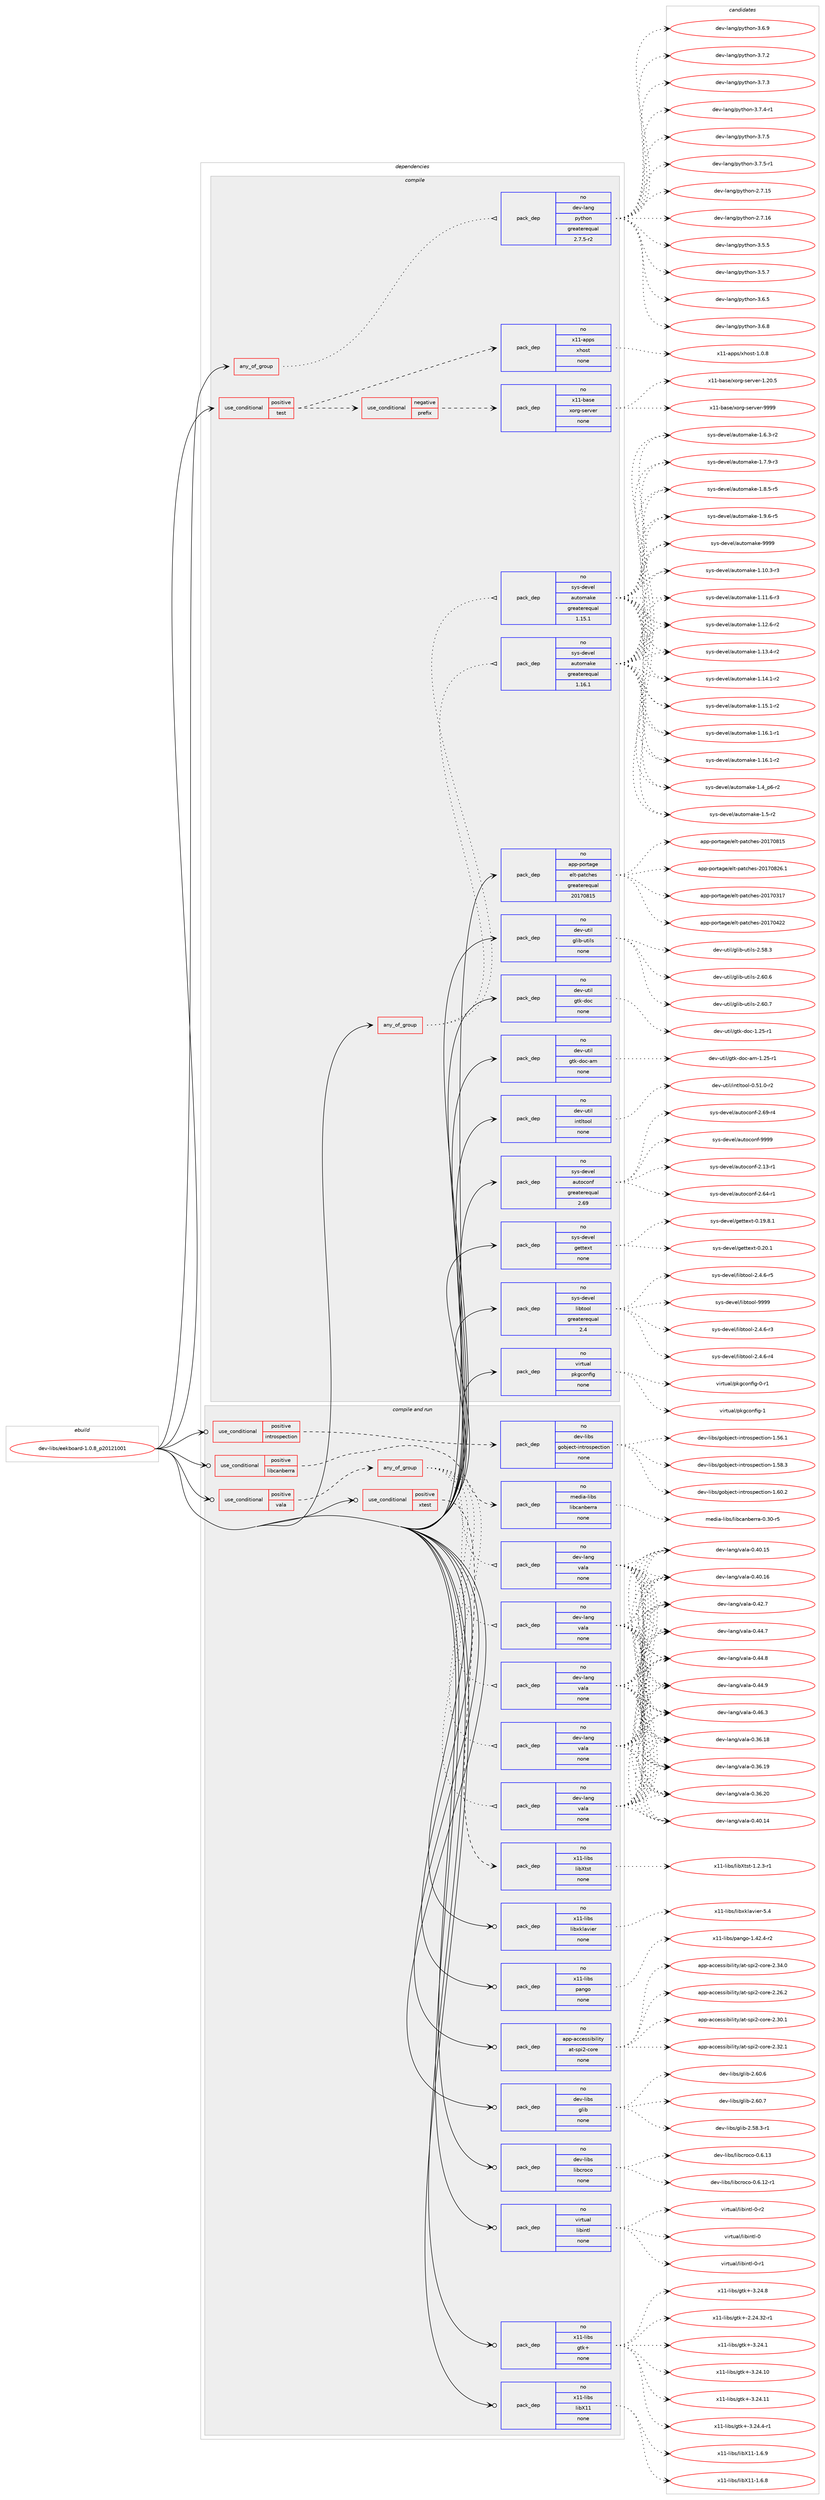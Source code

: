 digraph prolog {

# *************
# Graph options
# *************

newrank=true;
concentrate=true;
compound=true;
graph [rankdir=LR,fontname=Helvetica,fontsize=10,ranksep=1.5];#, ranksep=2.5, nodesep=0.2];
edge  [arrowhead=vee];
node  [fontname=Helvetica,fontsize=10];

# **********
# The ebuild
# **********

subgraph cluster_leftcol {
color=gray;
rank=same;
label=<<i>ebuild</i>>;
id [label="dev-libs/eekboard-1.0.8_p20121001", color=red, width=4, href="../dev-libs/eekboard-1.0.8_p20121001.svg"];
}

# ****************
# The dependencies
# ****************

subgraph cluster_midcol {
color=gray;
label=<<i>dependencies</i>>;
subgraph cluster_compile {
fillcolor="#eeeeee";
style=filled;
label=<<i>compile</i>>;
subgraph any11019 {
dependency563290 [label=<<TABLE BORDER="0" CELLBORDER="1" CELLSPACING="0" CELLPADDING="4"><TR><TD CELLPADDING="10">any_of_group</TD></TR></TABLE>>, shape=none, color=red];subgraph pack420662 {
dependency563291 [label=<<TABLE BORDER="0" CELLBORDER="1" CELLSPACING="0" CELLPADDING="4" WIDTH="220"><TR><TD ROWSPAN="6" CELLPADDING="30">pack_dep</TD></TR><TR><TD WIDTH="110">no</TD></TR><TR><TD>dev-lang</TD></TR><TR><TD>python</TD></TR><TR><TD>greaterequal</TD></TR><TR><TD>2.7.5-r2</TD></TR></TABLE>>, shape=none, color=blue];
}
dependency563290:e -> dependency563291:w [weight=20,style="dotted",arrowhead="oinv"];
}
id:e -> dependency563290:w [weight=20,style="solid",arrowhead="vee"];
subgraph any11020 {
dependency563292 [label=<<TABLE BORDER="0" CELLBORDER="1" CELLSPACING="0" CELLPADDING="4"><TR><TD CELLPADDING="10">any_of_group</TD></TR></TABLE>>, shape=none, color=red];subgraph pack420663 {
dependency563293 [label=<<TABLE BORDER="0" CELLBORDER="1" CELLSPACING="0" CELLPADDING="4" WIDTH="220"><TR><TD ROWSPAN="6" CELLPADDING="30">pack_dep</TD></TR><TR><TD WIDTH="110">no</TD></TR><TR><TD>sys-devel</TD></TR><TR><TD>automake</TD></TR><TR><TD>greaterequal</TD></TR><TR><TD>1.16.1</TD></TR></TABLE>>, shape=none, color=blue];
}
dependency563292:e -> dependency563293:w [weight=20,style="dotted",arrowhead="oinv"];
subgraph pack420664 {
dependency563294 [label=<<TABLE BORDER="0" CELLBORDER="1" CELLSPACING="0" CELLPADDING="4" WIDTH="220"><TR><TD ROWSPAN="6" CELLPADDING="30">pack_dep</TD></TR><TR><TD WIDTH="110">no</TD></TR><TR><TD>sys-devel</TD></TR><TR><TD>automake</TD></TR><TR><TD>greaterequal</TD></TR><TR><TD>1.15.1</TD></TR></TABLE>>, shape=none, color=blue];
}
dependency563292:e -> dependency563294:w [weight=20,style="dotted",arrowhead="oinv"];
}
id:e -> dependency563292:w [weight=20,style="solid",arrowhead="vee"];
subgraph cond131252 {
dependency563295 [label=<<TABLE BORDER="0" CELLBORDER="1" CELLSPACING="0" CELLPADDING="4"><TR><TD ROWSPAN="3" CELLPADDING="10">use_conditional</TD></TR><TR><TD>positive</TD></TR><TR><TD>test</TD></TR></TABLE>>, shape=none, color=red];
subgraph cond131253 {
dependency563296 [label=<<TABLE BORDER="0" CELLBORDER="1" CELLSPACING="0" CELLPADDING="4"><TR><TD ROWSPAN="3" CELLPADDING="10">use_conditional</TD></TR><TR><TD>negative</TD></TR><TR><TD>prefix</TD></TR></TABLE>>, shape=none, color=red];
subgraph pack420665 {
dependency563297 [label=<<TABLE BORDER="0" CELLBORDER="1" CELLSPACING="0" CELLPADDING="4" WIDTH="220"><TR><TD ROWSPAN="6" CELLPADDING="30">pack_dep</TD></TR><TR><TD WIDTH="110">no</TD></TR><TR><TD>x11-base</TD></TR><TR><TD>xorg-server</TD></TR><TR><TD>none</TD></TR><TR><TD></TD></TR></TABLE>>, shape=none, color=blue];
}
dependency563296:e -> dependency563297:w [weight=20,style="dashed",arrowhead="vee"];
}
dependency563295:e -> dependency563296:w [weight=20,style="dashed",arrowhead="vee"];
subgraph pack420666 {
dependency563298 [label=<<TABLE BORDER="0" CELLBORDER="1" CELLSPACING="0" CELLPADDING="4" WIDTH="220"><TR><TD ROWSPAN="6" CELLPADDING="30">pack_dep</TD></TR><TR><TD WIDTH="110">no</TD></TR><TR><TD>x11-apps</TD></TR><TR><TD>xhost</TD></TR><TR><TD>none</TD></TR><TR><TD></TD></TR></TABLE>>, shape=none, color=blue];
}
dependency563295:e -> dependency563298:w [weight=20,style="dashed",arrowhead="vee"];
}
id:e -> dependency563295:w [weight=20,style="solid",arrowhead="vee"];
subgraph pack420667 {
dependency563299 [label=<<TABLE BORDER="0" CELLBORDER="1" CELLSPACING="0" CELLPADDING="4" WIDTH="220"><TR><TD ROWSPAN="6" CELLPADDING="30">pack_dep</TD></TR><TR><TD WIDTH="110">no</TD></TR><TR><TD>app-portage</TD></TR><TR><TD>elt-patches</TD></TR><TR><TD>greaterequal</TD></TR><TR><TD>20170815</TD></TR></TABLE>>, shape=none, color=blue];
}
id:e -> dependency563299:w [weight=20,style="solid",arrowhead="vee"];
subgraph pack420668 {
dependency563300 [label=<<TABLE BORDER="0" CELLBORDER="1" CELLSPACING="0" CELLPADDING="4" WIDTH="220"><TR><TD ROWSPAN="6" CELLPADDING="30">pack_dep</TD></TR><TR><TD WIDTH="110">no</TD></TR><TR><TD>dev-util</TD></TR><TR><TD>glib-utils</TD></TR><TR><TD>none</TD></TR><TR><TD></TD></TR></TABLE>>, shape=none, color=blue];
}
id:e -> dependency563300:w [weight=20,style="solid",arrowhead="vee"];
subgraph pack420669 {
dependency563301 [label=<<TABLE BORDER="0" CELLBORDER="1" CELLSPACING="0" CELLPADDING="4" WIDTH="220"><TR><TD ROWSPAN="6" CELLPADDING="30">pack_dep</TD></TR><TR><TD WIDTH="110">no</TD></TR><TR><TD>dev-util</TD></TR><TR><TD>gtk-doc</TD></TR><TR><TD>none</TD></TR><TR><TD></TD></TR></TABLE>>, shape=none, color=blue];
}
id:e -> dependency563301:w [weight=20,style="solid",arrowhead="vee"];
subgraph pack420670 {
dependency563302 [label=<<TABLE BORDER="0" CELLBORDER="1" CELLSPACING="0" CELLPADDING="4" WIDTH="220"><TR><TD ROWSPAN="6" CELLPADDING="30">pack_dep</TD></TR><TR><TD WIDTH="110">no</TD></TR><TR><TD>dev-util</TD></TR><TR><TD>gtk-doc-am</TD></TR><TR><TD>none</TD></TR><TR><TD></TD></TR></TABLE>>, shape=none, color=blue];
}
id:e -> dependency563302:w [weight=20,style="solid",arrowhead="vee"];
subgraph pack420671 {
dependency563303 [label=<<TABLE BORDER="0" CELLBORDER="1" CELLSPACING="0" CELLPADDING="4" WIDTH="220"><TR><TD ROWSPAN="6" CELLPADDING="30">pack_dep</TD></TR><TR><TD WIDTH="110">no</TD></TR><TR><TD>dev-util</TD></TR><TR><TD>intltool</TD></TR><TR><TD>none</TD></TR><TR><TD></TD></TR></TABLE>>, shape=none, color=blue];
}
id:e -> dependency563303:w [weight=20,style="solid",arrowhead="vee"];
subgraph pack420672 {
dependency563304 [label=<<TABLE BORDER="0" CELLBORDER="1" CELLSPACING="0" CELLPADDING="4" WIDTH="220"><TR><TD ROWSPAN="6" CELLPADDING="30">pack_dep</TD></TR><TR><TD WIDTH="110">no</TD></TR><TR><TD>sys-devel</TD></TR><TR><TD>autoconf</TD></TR><TR><TD>greaterequal</TD></TR><TR><TD>2.69</TD></TR></TABLE>>, shape=none, color=blue];
}
id:e -> dependency563304:w [weight=20,style="solid",arrowhead="vee"];
subgraph pack420673 {
dependency563305 [label=<<TABLE BORDER="0" CELLBORDER="1" CELLSPACING="0" CELLPADDING="4" WIDTH="220"><TR><TD ROWSPAN="6" CELLPADDING="30">pack_dep</TD></TR><TR><TD WIDTH="110">no</TD></TR><TR><TD>sys-devel</TD></TR><TR><TD>gettext</TD></TR><TR><TD>none</TD></TR><TR><TD></TD></TR></TABLE>>, shape=none, color=blue];
}
id:e -> dependency563305:w [weight=20,style="solid",arrowhead="vee"];
subgraph pack420674 {
dependency563306 [label=<<TABLE BORDER="0" CELLBORDER="1" CELLSPACING="0" CELLPADDING="4" WIDTH="220"><TR><TD ROWSPAN="6" CELLPADDING="30">pack_dep</TD></TR><TR><TD WIDTH="110">no</TD></TR><TR><TD>sys-devel</TD></TR><TR><TD>libtool</TD></TR><TR><TD>greaterequal</TD></TR><TR><TD>2.4</TD></TR></TABLE>>, shape=none, color=blue];
}
id:e -> dependency563306:w [weight=20,style="solid",arrowhead="vee"];
subgraph pack420675 {
dependency563307 [label=<<TABLE BORDER="0" CELLBORDER="1" CELLSPACING="0" CELLPADDING="4" WIDTH="220"><TR><TD ROWSPAN="6" CELLPADDING="30">pack_dep</TD></TR><TR><TD WIDTH="110">no</TD></TR><TR><TD>virtual</TD></TR><TR><TD>pkgconfig</TD></TR><TR><TD>none</TD></TR><TR><TD></TD></TR></TABLE>>, shape=none, color=blue];
}
id:e -> dependency563307:w [weight=20,style="solid",arrowhead="vee"];
}
subgraph cluster_compileandrun {
fillcolor="#eeeeee";
style=filled;
label=<<i>compile and run</i>>;
subgraph cond131254 {
dependency563308 [label=<<TABLE BORDER="0" CELLBORDER="1" CELLSPACING="0" CELLPADDING="4"><TR><TD ROWSPAN="3" CELLPADDING="10">use_conditional</TD></TR><TR><TD>positive</TD></TR><TR><TD>introspection</TD></TR></TABLE>>, shape=none, color=red];
subgraph pack420676 {
dependency563309 [label=<<TABLE BORDER="0" CELLBORDER="1" CELLSPACING="0" CELLPADDING="4" WIDTH="220"><TR><TD ROWSPAN="6" CELLPADDING="30">pack_dep</TD></TR><TR><TD WIDTH="110">no</TD></TR><TR><TD>dev-libs</TD></TR><TR><TD>gobject-introspection</TD></TR><TR><TD>none</TD></TR><TR><TD></TD></TR></TABLE>>, shape=none, color=blue];
}
dependency563308:e -> dependency563309:w [weight=20,style="dashed",arrowhead="vee"];
}
id:e -> dependency563308:w [weight=20,style="solid",arrowhead="odotvee"];
subgraph cond131255 {
dependency563310 [label=<<TABLE BORDER="0" CELLBORDER="1" CELLSPACING="0" CELLPADDING="4"><TR><TD ROWSPAN="3" CELLPADDING="10">use_conditional</TD></TR><TR><TD>positive</TD></TR><TR><TD>libcanberra</TD></TR></TABLE>>, shape=none, color=red];
subgraph pack420677 {
dependency563311 [label=<<TABLE BORDER="0" CELLBORDER="1" CELLSPACING="0" CELLPADDING="4" WIDTH="220"><TR><TD ROWSPAN="6" CELLPADDING="30">pack_dep</TD></TR><TR><TD WIDTH="110">no</TD></TR><TR><TD>media-libs</TD></TR><TR><TD>libcanberra</TD></TR><TR><TD>none</TD></TR><TR><TD></TD></TR></TABLE>>, shape=none, color=blue];
}
dependency563310:e -> dependency563311:w [weight=20,style="dashed",arrowhead="vee"];
}
id:e -> dependency563310:w [weight=20,style="solid",arrowhead="odotvee"];
subgraph cond131256 {
dependency563312 [label=<<TABLE BORDER="0" CELLBORDER="1" CELLSPACING="0" CELLPADDING="4"><TR><TD ROWSPAN="3" CELLPADDING="10">use_conditional</TD></TR><TR><TD>positive</TD></TR><TR><TD>vala</TD></TR></TABLE>>, shape=none, color=red];
subgraph any11021 {
dependency563313 [label=<<TABLE BORDER="0" CELLBORDER="1" CELLSPACING="0" CELLPADDING="4"><TR><TD CELLPADDING="10">any_of_group</TD></TR></TABLE>>, shape=none, color=red];subgraph pack420678 {
dependency563314 [label=<<TABLE BORDER="0" CELLBORDER="1" CELLSPACING="0" CELLPADDING="4" WIDTH="220"><TR><TD ROWSPAN="6" CELLPADDING="30">pack_dep</TD></TR><TR><TD WIDTH="110">no</TD></TR><TR><TD>dev-lang</TD></TR><TR><TD>vala</TD></TR><TR><TD>none</TD></TR><TR><TD></TD></TR></TABLE>>, shape=none, color=blue];
}
dependency563313:e -> dependency563314:w [weight=20,style="dotted",arrowhead="oinv"];
subgraph pack420679 {
dependency563315 [label=<<TABLE BORDER="0" CELLBORDER="1" CELLSPACING="0" CELLPADDING="4" WIDTH="220"><TR><TD ROWSPAN="6" CELLPADDING="30">pack_dep</TD></TR><TR><TD WIDTH="110">no</TD></TR><TR><TD>dev-lang</TD></TR><TR><TD>vala</TD></TR><TR><TD>none</TD></TR><TR><TD></TD></TR></TABLE>>, shape=none, color=blue];
}
dependency563313:e -> dependency563315:w [weight=20,style="dotted",arrowhead="oinv"];
subgraph pack420680 {
dependency563316 [label=<<TABLE BORDER="0" CELLBORDER="1" CELLSPACING="0" CELLPADDING="4" WIDTH="220"><TR><TD ROWSPAN="6" CELLPADDING="30">pack_dep</TD></TR><TR><TD WIDTH="110">no</TD></TR><TR><TD>dev-lang</TD></TR><TR><TD>vala</TD></TR><TR><TD>none</TD></TR><TR><TD></TD></TR></TABLE>>, shape=none, color=blue];
}
dependency563313:e -> dependency563316:w [weight=20,style="dotted",arrowhead="oinv"];
subgraph pack420681 {
dependency563317 [label=<<TABLE BORDER="0" CELLBORDER="1" CELLSPACING="0" CELLPADDING="4" WIDTH="220"><TR><TD ROWSPAN="6" CELLPADDING="30">pack_dep</TD></TR><TR><TD WIDTH="110">no</TD></TR><TR><TD>dev-lang</TD></TR><TR><TD>vala</TD></TR><TR><TD>none</TD></TR><TR><TD></TD></TR></TABLE>>, shape=none, color=blue];
}
dependency563313:e -> dependency563317:w [weight=20,style="dotted",arrowhead="oinv"];
subgraph pack420682 {
dependency563318 [label=<<TABLE BORDER="0" CELLBORDER="1" CELLSPACING="0" CELLPADDING="4" WIDTH="220"><TR><TD ROWSPAN="6" CELLPADDING="30">pack_dep</TD></TR><TR><TD WIDTH="110">no</TD></TR><TR><TD>dev-lang</TD></TR><TR><TD>vala</TD></TR><TR><TD>none</TD></TR><TR><TD></TD></TR></TABLE>>, shape=none, color=blue];
}
dependency563313:e -> dependency563318:w [weight=20,style="dotted",arrowhead="oinv"];
}
dependency563312:e -> dependency563313:w [weight=20,style="dashed",arrowhead="vee"];
}
id:e -> dependency563312:w [weight=20,style="solid",arrowhead="odotvee"];
subgraph cond131257 {
dependency563319 [label=<<TABLE BORDER="0" CELLBORDER="1" CELLSPACING="0" CELLPADDING="4"><TR><TD ROWSPAN="3" CELLPADDING="10">use_conditional</TD></TR><TR><TD>positive</TD></TR><TR><TD>xtest</TD></TR></TABLE>>, shape=none, color=red];
subgraph pack420683 {
dependency563320 [label=<<TABLE BORDER="0" CELLBORDER="1" CELLSPACING="0" CELLPADDING="4" WIDTH="220"><TR><TD ROWSPAN="6" CELLPADDING="30">pack_dep</TD></TR><TR><TD WIDTH="110">no</TD></TR><TR><TD>x11-libs</TD></TR><TR><TD>libXtst</TD></TR><TR><TD>none</TD></TR><TR><TD></TD></TR></TABLE>>, shape=none, color=blue];
}
dependency563319:e -> dependency563320:w [weight=20,style="dashed",arrowhead="vee"];
}
id:e -> dependency563319:w [weight=20,style="solid",arrowhead="odotvee"];
subgraph pack420684 {
dependency563321 [label=<<TABLE BORDER="0" CELLBORDER="1" CELLSPACING="0" CELLPADDING="4" WIDTH="220"><TR><TD ROWSPAN="6" CELLPADDING="30">pack_dep</TD></TR><TR><TD WIDTH="110">no</TD></TR><TR><TD>app-accessibility</TD></TR><TR><TD>at-spi2-core</TD></TR><TR><TD>none</TD></TR><TR><TD></TD></TR></TABLE>>, shape=none, color=blue];
}
id:e -> dependency563321:w [weight=20,style="solid",arrowhead="odotvee"];
subgraph pack420685 {
dependency563322 [label=<<TABLE BORDER="0" CELLBORDER="1" CELLSPACING="0" CELLPADDING="4" WIDTH="220"><TR><TD ROWSPAN="6" CELLPADDING="30">pack_dep</TD></TR><TR><TD WIDTH="110">no</TD></TR><TR><TD>dev-libs</TD></TR><TR><TD>glib</TD></TR><TR><TD>none</TD></TR><TR><TD></TD></TR></TABLE>>, shape=none, color=blue];
}
id:e -> dependency563322:w [weight=20,style="solid",arrowhead="odotvee"];
subgraph pack420686 {
dependency563323 [label=<<TABLE BORDER="0" CELLBORDER="1" CELLSPACING="0" CELLPADDING="4" WIDTH="220"><TR><TD ROWSPAN="6" CELLPADDING="30">pack_dep</TD></TR><TR><TD WIDTH="110">no</TD></TR><TR><TD>dev-libs</TD></TR><TR><TD>libcroco</TD></TR><TR><TD>none</TD></TR><TR><TD></TD></TR></TABLE>>, shape=none, color=blue];
}
id:e -> dependency563323:w [weight=20,style="solid",arrowhead="odotvee"];
subgraph pack420687 {
dependency563324 [label=<<TABLE BORDER="0" CELLBORDER="1" CELLSPACING="0" CELLPADDING="4" WIDTH="220"><TR><TD ROWSPAN="6" CELLPADDING="30">pack_dep</TD></TR><TR><TD WIDTH="110">no</TD></TR><TR><TD>virtual</TD></TR><TR><TD>libintl</TD></TR><TR><TD>none</TD></TR><TR><TD></TD></TR></TABLE>>, shape=none, color=blue];
}
id:e -> dependency563324:w [weight=20,style="solid",arrowhead="odotvee"];
subgraph pack420688 {
dependency563325 [label=<<TABLE BORDER="0" CELLBORDER="1" CELLSPACING="0" CELLPADDING="4" WIDTH="220"><TR><TD ROWSPAN="6" CELLPADDING="30">pack_dep</TD></TR><TR><TD WIDTH="110">no</TD></TR><TR><TD>x11-libs</TD></TR><TR><TD>gtk+</TD></TR><TR><TD>none</TD></TR><TR><TD></TD></TR></TABLE>>, shape=none, color=blue];
}
id:e -> dependency563325:w [weight=20,style="solid",arrowhead="odotvee"];
subgraph pack420689 {
dependency563326 [label=<<TABLE BORDER="0" CELLBORDER="1" CELLSPACING="0" CELLPADDING="4" WIDTH="220"><TR><TD ROWSPAN="6" CELLPADDING="30">pack_dep</TD></TR><TR><TD WIDTH="110">no</TD></TR><TR><TD>x11-libs</TD></TR><TR><TD>libX11</TD></TR><TR><TD>none</TD></TR><TR><TD></TD></TR></TABLE>>, shape=none, color=blue];
}
id:e -> dependency563326:w [weight=20,style="solid",arrowhead="odotvee"];
subgraph pack420690 {
dependency563327 [label=<<TABLE BORDER="0" CELLBORDER="1" CELLSPACING="0" CELLPADDING="4" WIDTH="220"><TR><TD ROWSPAN="6" CELLPADDING="30">pack_dep</TD></TR><TR><TD WIDTH="110">no</TD></TR><TR><TD>x11-libs</TD></TR><TR><TD>libxklavier</TD></TR><TR><TD>none</TD></TR><TR><TD></TD></TR></TABLE>>, shape=none, color=blue];
}
id:e -> dependency563327:w [weight=20,style="solid",arrowhead="odotvee"];
subgraph pack420691 {
dependency563328 [label=<<TABLE BORDER="0" CELLBORDER="1" CELLSPACING="0" CELLPADDING="4" WIDTH="220"><TR><TD ROWSPAN="6" CELLPADDING="30">pack_dep</TD></TR><TR><TD WIDTH="110">no</TD></TR><TR><TD>x11-libs</TD></TR><TR><TD>pango</TD></TR><TR><TD>none</TD></TR><TR><TD></TD></TR></TABLE>>, shape=none, color=blue];
}
id:e -> dependency563328:w [weight=20,style="solid",arrowhead="odotvee"];
}
subgraph cluster_run {
fillcolor="#eeeeee";
style=filled;
label=<<i>run</i>>;
}
}

# **************
# The candidates
# **************

subgraph cluster_choices {
rank=same;
color=gray;
label=<<i>candidates</i>>;

subgraph choice420662 {
color=black;
nodesep=1;
choice10010111845108971101034711212111610411111045504655464953 [label="dev-lang/python-2.7.15", color=red, width=4,href="../dev-lang/python-2.7.15.svg"];
choice10010111845108971101034711212111610411111045504655464954 [label="dev-lang/python-2.7.16", color=red, width=4,href="../dev-lang/python-2.7.16.svg"];
choice100101118451089711010347112121116104111110455146534653 [label="dev-lang/python-3.5.5", color=red, width=4,href="../dev-lang/python-3.5.5.svg"];
choice100101118451089711010347112121116104111110455146534655 [label="dev-lang/python-3.5.7", color=red, width=4,href="../dev-lang/python-3.5.7.svg"];
choice100101118451089711010347112121116104111110455146544653 [label="dev-lang/python-3.6.5", color=red, width=4,href="../dev-lang/python-3.6.5.svg"];
choice100101118451089711010347112121116104111110455146544656 [label="dev-lang/python-3.6.8", color=red, width=4,href="../dev-lang/python-3.6.8.svg"];
choice100101118451089711010347112121116104111110455146544657 [label="dev-lang/python-3.6.9", color=red, width=4,href="../dev-lang/python-3.6.9.svg"];
choice100101118451089711010347112121116104111110455146554650 [label="dev-lang/python-3.7.2", color=red, width=4,href="../dev-lang/python-3.7.2.svg"];
choice100101118451089711010347112121116104111110455146554651 [label="dev-lang/python-3.7.3", color=red, width=4,href="../dev-lang/python-3.7.3.svg"];
choice1001011184510897110103471121211161041111104551465546524511449 [label="dev-lang/python-3.7.4-r1", color=red, width=4,href="../dev-lang/python-3.7.4-r1.svg"];
choice100101118451089711010347112121116104111110455146554653 [label="dev-lang/python-3.7.5", color=red, width=4,href="../dev-lang/python-3.7.5.svg"];
choice1001011184510897110103471121211161041111104551465546534511449 [label="dev-lang/python-3.7.5-r1", color=red, width=4,href="../dev-lang/python-3.7.5-r1.svg"];
dependency563291:e -> choice10010111845108971101034711212111610411111045504655464953:w [style=dotted,weight="100"];
dependency563291:e -> choice10010111845108971101034711212111610411111045504655464954:w [style=dotted,weight="100"];
dependency563291:e -> choice100101118451089711010347112121116104111110455146534653:w [style=dotted,weight="100"];
dependency563291:e -> choice100101118451089711010347112121116104111110455146534655:w [style=dotted,weight="100"];
dependency563291:e -> choice100101118451089711010347112121116104111110455146544653:w [style=dotted,weight="100"];
dependency563291:e -> choice100101118451089711010347112121116104111110455146544656:w [style=dotted,weight="100"];
dependency563291:e -> choice100101118451089711010347112121116104111110455146544657:w [style=dotted,weight="100"];
dependency563291:e -> choice100101118451089711010347112121116104111110455146554650:w [style=dotted,weight="100"];
dependency563291:e -> choice100101118451089711010347112121116104111110455146554651:w [style=dotted,weight="100"];
dependency563291:e -> choice1001011184510897110103471121211161041111104551465546524511449:w [style=dotted,weight="100"];
dependency563291:e -> choice100101118451089711010347112121116104111110455146554653:w [style=dotted,weight="100"];
dependency563291:e -> choice1001011184510897110103471121211161041111104551465546534511449:w [style=dotted,weight="100"];
}
subgraph choice420663 {
color=black;
nodesep=1;
choice11512111545100101118101108479711711611110997107101454946494846514511451 [label="sys-devel/automake-1.10.3-r3", color=red, width=4,href="../sys-devel/automake-1.10.3-r3.svg"];
choice11512111545100101118101108479711711611110997107101454946494946544511451 [label="sys-devel/automake-1.11.6-r3", color=red, width=4,href="../sys-devel/automake-1.11.6-r3.svg"];
choice11512111545100101118101108479711711611110997107101454946495046544511450 [label="sys-devel/automake-1.12.6-r2", color=red, width=4,href="../sys-devel/automake-1.12.6-r2.svg"];
choice11512111545100101118101108479711711611110997107101454946495146524511450 [label="sys-devel/automake-1.13.4-r2", color=red, width=4,href="../sys-devel/automake-1.13.4-r2.svg"];
choice11512111545100101118101108479711711611110997107101454946495246494511450 [label="sys-devel/automake-1.14.1-r2", color=red, width=4,href="../sys-devel/automake-1.14.1-r2.svg"];
choice11512111545100101118101108479711711611110997107101454946495346494511450 [label="sys-devel/automake-1.15.1-r2", color=red, width=4,href="../sys-devel/automake-1.15.1-r2.svg"];
choice11512111545100101118101108479711711611110997107101454946495446494511449 [label="sys-devel/automake-1.16.1-r1", color=red, width=4,href="../sys-devel/automake-1.16.1-r1.svg"];
choice11512111545100101118101108479711711611110997107101454946495446494511450 [label="sys-devel/automake-1.16.1-r2", color=red, width=4,href="../sys-devel/automake-1.16.1-r2.svg"];
choice115121115451001011181011084797117116111109971071014549465295112544511450 [label="sys-devel/automake-1.4_p6-r2", color=red, width=4,href="../sys-devel/automake-1.4_p6-r2.svg"];
choice11512111545100101118101108479711711611110997107101454946534511450 [label="sys-devel/automake-1.5-r2", color=red, width=4,href="../sys-devel/automake-1.5-r2.svg"];
choice115121115451001011181011084797117116111109971071014549465446514511450 [label="sys-devel/automake-1.6.3-r2", color=red, width=4,href="../sys-devel/automake-1.6.3-r2.svg"];
choice115121115451001011181011084797117116111109971071014549465546574511451 [label="sys-devel/automake-1.7.9-r3", color=red, width=4,href="../sys-devel/automake-1.7.9-r3.svg"];
choice115121115451001011181011084797117116111109971071014549465646534511453 [label="sys-devel/automake-1.8.5-r5", color=red, width=4,href="../sys-devel/automake-1.8.5-r5.svg"];
choice115121115451001011181011084797117116111109971071014549465746544511453 [label="sys-devel/automake-1.9.6-r5", color=red, width=4,href="../sys-devel/automake-1.9.6-r5.svg"];
choice115121115451001011181011084797117116111109971071014557575757 [label="sys-devel/automake-9999", color=red, width=4,href="../sys-devel/automake-9999.svg"];
dependency563293:e -> choice11512111545100101118101108479711711611110997107101454946494846514511451:w [style=dotted,weight="100"];
dependency563293:e -> choice11512111545100101118101108479711711611110997107101454946494946544511451:w [style=dotted,weight="100"];
dependency563293:e -> choice11512111545100101118101108479711711611110997107101454946495046544511450:w [style=dotted,weight="100"];
dependency563293:e -> choice11512111545100101118101108479711711611110997107101454946495146524511450:w [style=dotted,weight="100"];
dependency563293:e -> choice11512111545100101118101108479711711611110997107101454946495246494511450:w [style=dotted,weight="100"];
dependency563293:e -> choice11512111545100101118101108479711711611110997107101454946495346494511450:w [style=dotted,weight="100"];
dependency563293:e -> choice11512111545100101118101108479711711611110997107101454946495446494511449:w [style=dotted,weight="100"];
dependency563293:e -> choice11512111545100101118101108479711711611110997107101454946495446494511450:w [style=dotted,weight="100"];
dependency563293:e -> choice115121115451001011181011084797117116111109971071014549465295112544511450:w [style=dotted,weight="100"];
dependency563293:e -> choice11512111545100101118101108479711711611110997107101454946534511450:w [style=dotted,weight="100"];
dependency563293:e -> choice115121115451001011181011084797117116111109971071014549465446514511450:w [style=dotted,weight="100"];
dependency563293:e -> choice115121115451001011181011084797117116111109971071014549465546574511451:w [style=dotted,weight="100"];
dependency563293:e -> choice115121115451001011181011084797117116111109971071014549465646534511453:w [style=dotted,weight="100"];
dependency563293:e -> choice115121115451001011181011084797117116111109971071014549465746544511453:w [style=dotted,weight="100"];
dependency563293:e -> choice115121115451001011181011084797117116111109971071014557575757:w [style=dotted,weight="100"];
}
subgraph choice420664 {
color=black;
nodesep=1;
choice11512111545100101118101108479711711611110997107101454946494846514511451 [label="sys-devel/automake-1.10.3-r3", color=red, width=4,href="../sys-devel/automake-1.10.3-r3.svg"];
choice11512111545100101118101108479711711611110997107101454946494946544511451 [label="sys-devel/automake-1.11.6-r3", color=red, width=4,href="../sys-devel/automake-1.11.6-r3.svg"];
choice11512111545100101118101108479711711611110997107101454946495046544511450 [label="sys-devel/automake-1.12.6-r2", color=red, width=4,href="../sys-devel/automake-1.12.6-r2.svg"];
choice11512111545100101118101108479711711611110997107101454946495146524511450 [label="sys-devel/automake-1.13.4-r2", color=red, width=4,href="../sys-devel/automake-1.13.4-r2.svg"];
choice11512111545100101118101108479711711611110997107101454946495246494511450 [label="sys-devel/automake-1.14.1-r2", color=red, width=4,href="../sys-devel/automake-1.14.1-r2.svg"];
choice11512111545100101118101108479711711611110997107101454946495346494511450 [label="sys-devel/automake-1.15.1-r2", color=red, width=4,href="../sys-devel/automake-1.15.1-r2.svg"];
choice11512111545100101118101108479711711611110997107101454946495446494511449 [label="sys-devel/automake-1.16.1-r1", color=red, width=4,href="../sys-devel/automake-1.16.1-r1.svg"];
choice11512111545100101118101108479711711611110997107101454946495446494511450 [label="sys-devel/automake-1.16.1-r2", color=red, width=4,href="../sys-devel/automake-1.16.1-r2.svg"];
choice115121115451001011181011084797117116111109971071014549465295112544511450 [label="sys-devel/automake-1.4_p6-r2", color=red, width=4,href="../sys-devel/automake-1.4_p6-r2.svg"];
choice11512111545100101118101108479711711611110997107101454946534511450 [label="sys-devel/automake-1.5-r2", color=red, width=4,href="../sys-devel/automake-1.5-r2.svg"];
choice115121115451001011181011084797117116111109971071014549465446514511450 [label="sys-devel/automake-1.6.3-r2", color=red, width=4,href="../sys-devel/automake-1.6.3-r2.svg"];
choice115121115451001011181011084797117116111109971071014549465546574511451 [label="sys-devel/automake-1.7.9-r3", color=red, width=4,href="../sys-devel/automake-1.7.9-r3.svg"];
choice115121115451001011181011084797117116111109971071014549465646534511453 [label="sys-devel/automake-1.8.5-r5", color=red, width=4,href="../sys-devel/automake-1.8.5-r5.svg"];
choice115121115451001011181011084797117116111109971071014549465746544511453 [label="sys-devel/automake-1.9.6-r5", color=red, width=4,href="../sys-devel/automake-1.9.6-r5.svg"];
choice115121115451001011181011084797117116111109971071014557575757 [label="sys-devel/automake-9999", color=red, width=4,href="../sys-devel/automake-9999.svg"];
dependency563294:e -> choice11512111545100101118101108479711711611110997107101454946494846514511451:w [style=dotted,weight="100"];
dependency563294:e -> choice11512111545100101118101108479711711611110997107101454946494946544511451:w [style=dotted,weight="100"];
dependency563294:e -> choice11512111545100101118101108479711711611110997107101454946495046544511450:w [style=dotted,weight="100"];
dependency563294:e -> choice11512111545100101118101108479711711611110997107101454946495146524511450:w [style=dotted,weight="100"];
dependency563294:e -> choice11512111545100101118101108479711711611110997107101454946495246494511450:w [style=dotted,weight="100"];
dependency563294:e -> choice11512111545100101118101108479711711611110997107101454946495346494511450:w [style=dotted,weight="100"];
dependency563294:e -> choice11512111545100101118101108479711711611110997107101454946495446494511449:w [style=dotted,weight="100"];
dependency563294:e -> choice11512111545100101118101108479711711611110997107101454946495446494511450:w [style=dotted,weight="100"];
dependency563294:e -> choice115121115451001011181011084797117116111109971071014549465295112544511450:w [style=dotted,weight="100"];
dependency563294:e -> choice11512111545100101118101108479711711611110997107101454946534511450:w [style=dotted,weight="100"];
dependency563294:e -> choice115121115451001011181011084797117116111109971071014549465446514511450:w [style=dotted,weight="100"];
dependency563294:e -> choice115121115451001011181011084797117116111109971071014549465546574511451:w [style=dotted,weight="100"];
dependency563294:e -> choice115121115451001011181011084797117116111109971071014549465646534511453:w [style=dotted,weight="100"];
dependency563294:e -> choice115121115451001011181011084797117116111109971071014549465746544511453:w [style=dotted,weight="100"];
dependency563294:e -> choice115121115451001011181011084797117116111109971071014557575757:w [style=dotted,weight="100"];
}
subgraph choice420665 {
color=black;
nodesep=1;
choice1204949459897115101471201111141034511510111411810111445494650484653 [label="x11-base/xorg-server-1.20.5", color=red, width=4,href="../x11-base/xorg-server-1.20.5.svg"];
choice120494945989711510147120111114103451151011141181011144557575757 [label="x11-base/xorg-server-9999", color=red, width=4,href="../x11-base/xorg-server-9999.svg"];
dependency563297:e -> choice1204949459897115101471201111141034511510111411810111445494650484653:w [style=dotted,weight="100"];
dependency563297:e -> choice120494945989711510147120111114103451151011141181011144557575757:w [style=dotted,weight="100"];
}
subgraph choice420666 {
color=black;
nodesep=1;
choice1204949459711211211547120104111115116454946484656 [label="x11-apps/xhost-1.0.8", color=red, width=4,href="../x11-apps/xhost-1.0.8.svg"];
dependency563298:e -> choice1204949459711211211547120104111115116454946484656:w [style=dotted,weight="100"];
}
subgraph choice420667 {
color=black;
nodesep=1;
choice97112112451121111141169710310147101108116451129711699104101115455048495548514955 [label="app-portage/elt-patches-20170317", color=red, width=4,href="../app-portage/elt-patches-20170317.svg"];
choice97112112451121111141169710310147101108116451129711699104101115455048495548525050 [label="app-portage/elt-patches-20170422", color=red, width=4,href="../app-portage/elt-patches-20170422.svg"];
choice97112112451121111141169710310147101108116451129711699104101115455048495548564953 [label="app-portage/elt-patches-20170815", color=red, width=4,href="../app-portage/elt-patches-20170815.svg"];
choice971121124511211111411697103101471011081164511297116991041011154550484955485650544649 [label="app-portage/elt-patches-20170826.1", color=red, width=4,href="../app-portage/elt-patches-20170826.1.svg"];
dependency563299:e -> choice97112112451121111141169710310147101108116451129711699104101115455048495548514955:w [style=dotted,weight="100"];
dependency563299:e -> choice97112112451121111141169710310147101108116451129711699104101115455048495548525050:w [style=dotted,weight="100"];
dependency563299:e -> choice97112112451121111141169710310147101108116451129711699104101115455048495548564953:w [style=dotted,weight="100"];
dependency563299:e -> choice971121124511211111411697103101471011081164511297116991041011154550484955485650544649:w [style=dotted,weight="100"];
}
subgraph choice420668 {
color=black;
nodesep=1;
choice1001011184511711610510847103108105984511711610510811545504653564651 [label="dev-util/glib-utils-2.58.3", color=red, width=4,href="../dev-util/glib-utils-2.58.3.svg"];
choice1001011184511711610510847103108105984511711610510811545504654484654 [label="dev-util/glib-utils-2.60.6", color=red, width=4,href="../dev-util/glib-utils-2.60.6.svg"];
choice1001011184511711610510847103108105984511711610510811545504654484655 [label="dev-util/glib-utils-2.60.7", color=red, width=4,href="../dev-util/glib-utils-2.60.7.svg"];
dependency563300:e -> choice1001011184511711610510847103108105984511711610510811545504653564651:w [style=dotted,weight="100"];
dependency563300:e -> choice1001011184511711610510847103108105984511711610510811545504654484654:w [style=dotted,weight="100"];
dependency563300:e -> choice1001011184511711610510847103108105984511711610510811545504654484655:w [style=dotted,weight="100"];
}
subgraph choice420669 {
color=black;
nodesep=1;
choice1001011184511711610510847103116107451001119945494650534511449 [label="dev-util/gtk-doc-1.25-r1", color=red, width=4,href="../dev-util/gtk-doc-1.25-r1.svg"];
dependency563301:e -> choice1001011184511711610510847103116107451001119945494650534511449:w [style=dotted,weight="100"];
}
subgraph choice420670 {
color=black;
nodesep=1;
choice10010111845117116105108471031161074510011199459710945494650534511449 [label="dev-util/gtk-doc-am-1.25-r1", color=red, width=4,href="../dev-util/gtk-doc-am-1.25-r1.svg"];
dependency563302:e -> choice10010111845117116105108471031161074510011199459710945494650534511449:w [style=dotted,weight="100"];
}
subgraph choice420671 {
color=black;
nodesep=1;
choice1001011184511711610510847105110116108116111111108454846534946484511450 [label="dev-util/intltool-0.51.0-r2", color=red, width=4,href="../dev-util/intltool-0.51.0-r2.svg"];
dependency563303:e -> choice1001011184511711610510847105110116108116111111108454846534946484511450:w [style=dotted,weight="100"];
}
subgraph choice420672 {
color=black;
nodesep=1;
choice1151211154510010111810110847971171161119911111010245504649514511449 [label="sys-devel/autoconf-2.13-r1", color=red, width=4,href="../sys-devel/autoconf-2.13-r1.svg"];
choice1151211154510010111810110847971171161119911111010245504654524511449 [label="sys-devel/autoconf-2.64-r1", color=red, width=4,href="../sys-devel/autoconf-2.64-r1.svg"];
choice1151211154510010111810110847971171161119911111010245504654574511452 [label="sys-devel/autoconf-2.69-r4", color=red, width=4,href="../sys-devel/autoconf-2.69-r4.svg"];
choice115121115451001011181011084797117116111991111101024557575757 [label="sys-devel/autoconf-9999", color=red, width=4,href="../sys-devel/autoconf-9999.svg"];
dependency563304:e -> choice1151211154510010111810110847971171161119911111010245504649514511449:w [style=dotted,weight="100"];
dependency563304:e -> choice1151211154510010111810110847971171161119911111010245504654524511449:w [style=dotted,weight="100"];
dependency563304:e -> choice1151211154510010111810110847971171161119911111010245504654574511452:w [style=dotted,weight="100"];
dependency563304:e -> choice115121115451001011181011084797117116111991111101024557575757:w [style=dotted,weight="100"];
}
subgraph choice420673 {
color=black;
nodesep=1;
choice1151211154510010111810110847103101116116101120116454846495746564649 [label="sys-devel/gettext-0.19.8.1", color=red, width=4,href="../sys-devel/gettext-0.19.8.1.svg"];
choice115121115451001011181011084710310111611610112011645484650484649 [label="sys-devel/gettext-0.20.1", color=red, width=4,href="../sys-devel/gettext-0.20.1.svg"];
dependency563305:e -> choice1151211154510010111810110847103101116116101120116454846495746564649:w [style=dotted,weight="100"];
dependency563305:e -> choice115121115451001011181011084710310111611610112011645484650484649:w [style=dotted,weight="100"];
}
subgraph choice420674 {
color=black;
nodesep=1;
choice1151211154510010111810110847108105981161111111084550465246544511451 [label="sys-devel/libtool-2.4.6-r3", color=red, width=4,href="../sys-devel/libtool-2.4.6-r3.svg"];
choice1151211154510010111810110847108105981161111111084550465246544511452 [label="sys-devel/libtool-2.4.6-r4", color=red, width=4,href="../sys-devel/libtool-2.4.6-r4.svg"];
choice1151211154510010111810110847108105981161111111084550465246544511453 [label="sys-devel/libtool-2.4.6-r5", color=red, width=4,href="../sys-devel/libtool-2.4.6-r5.svg"];
choice1151211154510010111810110847108105981161111111084557575757 [label="sys-devel/libtool-9999", color=red, width=4,href="../sys-devel/libtool-9999.svg"];
dependency563306:e -> choice1151211154510010111810110847108105981161111111084550465246544511451:w [style=dotted,weight="100"];
dependency563306:e -> choice1151211154510010111810110847108105981161111111084550465246544511452:w [style=dotted,weight="100"];
dependency563306:e -> choice1151211154510010111810110847108105981161111111084550465246544511453:w [style=dotted,weight="100"];
dependency563306:e -> choice1151211154510010111810110847108105981161111111084557575757:w [style=dotted,weight="100"];
}
subgraph choice420675 {
color=black;
nodesep=1;
choice11810511411611797108471121071039911111010210510345484511449 [label="virtual/pkgconfig-0-r1", color=red, width=4,href="../virtual/pkgconfig-0-r1.svg"];
choice1181051141161179710847112107103991111101021051034549 [label="virtual/pkgconfig-1", color=red, width=4,href="../virtual/pkgconfig-1.svg"];
dependency563307:e -> choice11810511411611797108471121071039911111010210510345484511449:w [style=dotted,weight="100"];
dependency563307:e -> choice1181051141161179710847112107103991111101021051034549:w [style=dotted,weight="100"];
}
subgraph choice420676 {
color=black;
nodesep=1;
choice1001011184510810598115471031119810610199116451051101161141111151121019911610511111045494653544649 [label="dev-libs/gobject-introspection-1.56.1", color=red, width=4,href="../dev-libs/gobject-introspection-1.56.1.svg"];
choice1001011184510810598115471031119810610199116451051101161141111151121019911610511111045494653564651 [label="dev-libs/gobject-introspection-1.58.3", color=red, width=4,href="../dev-libs/gobject-introspection-1.58.3.svg"];
choice1001011184510810598115471031119810610199116451051101161141111151121019911610511111045494654484650 [label="dev-libs/gobject-introspection-1.60.2", color=red, width=4,href="../dev-libs/gobject-introspection-1.60.2.svg"];
dependency563309:e -> choice1001011184510810598115471031119810610199116451051101161141111151121019911610511111045494653544649:w [style=dotted,weight="100"];
dependency563309:e -> choice1001011184510810598115471031119810610199116451051101161141111151121019911610511111045494653564651:w [style=dotted,weight="100"];
dependency563309:e -> choice1001011184510810598115471031119810610199116451051101161141111151121019911610511111045494654484650:w [style=dotted,weight="100"];
}
subgraph choice420677 {
color=black;
nodesep=1;
choice10910110010597451081059811547108105989997110981011141149745484651484511453 [label="media-libs/libcanberra-0.30-r5", color=red, width=4,href="../media-libs/libcanberra-0.30-r5.svg"];
dependency563311:e -> choice10910110010597451081059811547108105989997110981011141149745484651484511453:w [style=dotted,weight="100"];
}
subgraph choice420678 {
color=black;
nodesep=1;
choice10010111845108971101034711897108974548465154464956 [label="dev-lang/vala-0.36.18", color=red, width=4,href="../dev-lang/vala-0.36.18.svg"];
choice10010111845108971101034711897108974548465154464957 [label="dev-lang/vala-0.36.19", color=red, width=4,href="../dev-lang/vala-0.36.19.svg"];
choice10010111845108971101034711897108974548465154465048 [label="dev-lang/vala-0.36.20", color=red, width=4,href="../dev-lang/vala-0.36.20.svg"];
choice10010111845108971101034711897108974548465248464952 [label="dev-lang/vala-0.40.14", color=red, width=4,href="../dev-lang/vala-0.40.14.svg"];
choice10010111845108971101034711897108974548465248464953 [label="dev-lang/vala-0.40.15", color=red, width=4,href="../dev-lang/vala-0.40.15.svg"];
choice10010111845108971101034711897108974548465248464954 [label="dev-lang/vala-0.40.16", color=red, width=4,href="../dev-lang/vala-0.40.16.svg"];
choice100101118451089711010347118971089745484652504655 [label="dev-lang/vala-0.42.7", color=red, width=4,href="../dev-lang/vala-0.42.7.svg"];
choice100101118451089711010347118971089745484652524655 [label="dev-lang/vala-0.44.7", color=red, width=4,href="../dev-lang/vala-0.44.7.svg"];
choice100101118451089711010347118971089745484652524656 [label="dev-lang/vala-0.44.8", color=red, width=4,href="../dev-lang/vala-0.44.8.svg"];
choice100101118451089711010347118971089745484652524657 [label="dev-lang/vala-0.44.9", color=red, width=4,href="../dev-lang/vala-0.44.9.svg"];
choice100101118451089711010347118971089745484652544651 [label="dev-lang/vala-0.46.3", color=red, width=4,href="../dev-lang/vala-0.46.3.svg"];
dependency563314:e -> choice10010111845108971101034711897108974548465154464956:w [style=dotted,weight="100"];
dependency563314:e -> choice10010111845108971101034711897108974548465154464957:w [style=dotted,weight="100"];
dependency563314:e -> choice10010111845108971101034711897108974548465154465048:w [style=dotted,weight="100"];
dependency563314:e -> choice10010111845108971101034711897108974548465248464952:w [style=dotted,weight="100"];
dependency563314:e -> choice10010111845108971101034711897108974548465248464953:w [style=dotted,weight="100"];
dependency563314:e -> choice10010111845108971101034711897108974548465248464954:w [style=dotted,weight="100"];
dependency563314:e -> choice100101118451089711010347118971089745484652504655:w [style=dotted,weight="100"];
dependency563314:e -> choice100101118451089711010347118971089745484652524655:w [style=dotted,weight="100"];
dependency563314:e -> choice100101118451089711010347118971089745484652524656:w [style=dotted,weight="100"];
dependency563314:e -> choice100101118451089711010347118971089745484652524657:w [style=dotted,weight="100"];
dependency563314:e -> choice100101118451089711010347118971089745484652544651:w [style=dotted,weight="100"];
}
subgraph choice420679 {
color=black;
nodesep=1;
choice10010111845108971101034711897108974548465154464956 [label="dev-lang/vala-0.36.18", color=red, width=4,href="../dev-lang/vala-0.36.18.svg"];
choice10010111845108971101034711897108974548465154464957 [label="dev-lang/vala-0.36.19", color=red, width=4,href="../dev-lang/vala-0.36.19.svg"];
choice10010111845108971101034711897108974548465154465048 [label="dev-lang/vala-0.36.20", color=red, width=4,href="../dev-lang/vala-0.36.20.svg"];
choice10010111845108971101034711897108974548465248464952 [label="dev-lang/vala-0.40.14", color=red, width=4,href="../dev-lang/vala-0.40.14.svg"];
choice10010111845108971101034711897108974548465248464953 [label="dev-lang/vala-0.40.15", color=red, width=4,href="../dev-lang/vala-0.40.15.svg"];
choice10010111845108971101034711897108974548465248464954 [label="dev-lang/vala-0.40.16", color=red, width=4,href="../dev-lang/vala-0.40.16.svg"];
choice100101118451089711010347118971089745484652504655 [label="dev-lang/vala-0.42.7", color=red, width=4,href="../dev-lang/vala-0.42.7.svg"];
choice100101118451089711010347118971089745484652524655 [label="dev-lang/vala-0.44.7", color=red, width=4,href="../dev-lang/vala-0.44.7.svg"];
choice100101118451089711010347118971089745484652524656 [label="dev-lang/vala-0.44.8", color=red, width=4,href="../dev-lang/vala-0.44.8.svg"];
choice100101118451089711010347118971089745484652524657 [label="dev-lang/vala-0.44.9", color=red, width=4,href="../dev-lang/vala-0.44.9.svg"];
choice100101118451089711010347118971089745484652544651 [label="dev-lang/vala-0.46.3", color=red, width=4,href="../dev-lang/vala-0.46.3.svg"];
dependency563315:e -> choice10010111845108971101034711897108974548465154464956:w [style=dotted,weight="100"];
dependency563315:e -> choice10010111845108971101034711897108974548465154464957:w [style=dotted,weight="100"];
dependency563315:e -> choice10010111845108971101034711897108974548465154465048:w [style=dotted,weight="100"];
dependency563315:e -> choice10010111845108971101034711897108974548465248464952:w [style=dotted,weight="100"];
dependency563315:e -> choice10010111845108971101034711897108974548465248464953:w [style=dotted,weight="100"];
dependency563315:e -> choice10010111845108971101034711897108974548465248464954:w [style=dotted,weight="100"];
dependency563315:e -> choice100101118451089711010347118971089745484652504655:w [style=dotted,weight="100"];
dependency563315:e -> choice100101118451089711010347118971089745484652524655:w [style=dotted,weight="100"];
dependency563315:e -> choice100101118451089711010347118971089745484652524656:w [style=dotted,weight="100"];
dependency563315:e -> choice100101118451089711010347118971089745484652524657:w [style=dotted,weight="100"];
dependency563315:e -> choice100101118451089711010347118971089745484652544651:w [style=dotted,weight="100"];
}
subgraph choice420680 {
color=black;
nodesep=1;
choice10010111845108971101034711897108974548465154464956 [label="dev-lang/vala-0.36.18", color=red, width=4,href="../dev-lang/vala-0.36.18.svg"];
choice10010111845108971101034711897108974548465154464957 [label="dev-lang/vala-0.36.19", color=red, width=4,href="../dev-lang/vala-0.36.19.svg"];
choice10010111845108971101034711897108974548465154465048 [label="dev-lang/vala-0.36.20", color=red, width=4,href="../dev-lang/vala-0.36.20.svg"];
choice10010111845108971101034711897108974548465248464952 [label="dev-lang/vala-0.40.14", color=red, width=4,href="../dev-lang/vala-0.40.14.svg"];
choice10010111845108971101034711897108974548465248464953 [label="dev-lang/vala-0.40.15", color=red, width=4,href="../dev-lang/vala-0.40.15.svg"];
choice10010111845108971101034711897108974548465248464954 [label="dev-lang/vala-0.40.16", color=red, width=4,href="../dev-lang/vala-0.40.16.svg"];
choice100101118451089711010347118971089745484652504655 [label="dev-lang/vala-0.42.7", color=red, width=4,href="../dev-lang/vala-0.42.7.svg"];
choice100101118451089711010347118971089745484652524655 [label="dev-lang/vala-0.44.7", color=red, width=4,href="../dev-lang/vala-0.44.7.svg"];
choice100101118451089711010347118971089745484652524656 [label="dev-lang/vala-0.44.8", color=red, width=4,href="../dev-lang/vala-0.44.8.svg"];
choice100101118451089711010347118971089745484652524657 [label="dev-lang/vala-0.44.9", color=red, width=4,href="../dev-lang/vala-0.44.9.svg"];
choice100101118451089711010347118971089745484652544651 [label="dev-lang/vala-0.46.3", color=red, width=4,href="../dev-lang/vala-0.46.3.svg"];
dependency563316:e -> choice10010111845108971101034711897108974548465154464956:w [style=dotted,weight="100"];
dependency563316:e -> choice10010111845108971101034711897108974548465154464957:w [style=dotted,weight="100"];
dependency563316:e -> choice10010111845108971101034711897108974548465154465048:w [style=dotted,weight="100"];
dependency563316:e -> choice10010111845108971101034711897108974548465248464952:w [style=dotted,weight="100"];
dependency563316:e -> choice10010111845108971101034711897108974548465248464953:w [style=dotted,weight="100"];
dependency563316:e -> choice10010111845108971101034711897108974548465248464954:w [style=dotted,weight="100"];
dependency563316:e -> choice100101118451089711010347118971089745484652504655:w [style=dotted,weight="100"];
dependency563316:e -> choice100101118451089711010347118971089745484652524655:w [style=dotted,weight="100"];
dependency563316:e -> choice100101118451089711010347118971089745484652524656:w [style=dotted,weight="100"];
dependency563316:e -> choice100101118451089711010347118971089745484652524657:w [style=dotted,weight="100"];
dependency563316:e -> choice100101118451089711010347118971089745484652544651:w [style=dotted,weight="100"];
}
subgraph choice420681 {
color=black;
nodesep=1;
choice10010111845108971101034711897108974548465154464956 [label="dev-lang/vala-0.36.18", color=red, width=4,href="../dev-lang/vala-0.36.18.svg"];
choice10010111845108971101034711897108974548465154464957 [label="dev-lang/vala-0.36.19", color=red, width=4,href="../dev-lang/vala-0.36.19.svg"];
choice10010111845108971101034711897108974548465154465048 [label="dev-lang/vala-0.36.20", color=red, width=4,href="../dev-lang/vala-0.36.20.svg"];
choice10010111845108971101034711897108974548465248464952 [label="dev-lang/vala-0.40.14", color=red, width=4,href="../dev-lang/vala-0.40.14.svg"];
choice10010111845108971101034711897108974548465248464953 [label="dev-lang/vala-0.40.15", color=red, width=4,href="../dev-lang/vala-0.40.15.svg"];
choice10010111845108971101034711897108974548465248464954 [label="dev-lang/vala-0.40.16", color=red, width=4,href="../dev-lang/vala-0.40.16.svg"];
choice100101118451089711010347118971089745484652504655 [label="dev-lang/vala-0.42.7", color=red, width=4,href="../dev-lang/vala-0.42.7.svg"];
choice100101118451089711010347118971089745484652524655 [label="dev-lang/vala-0.44.7", color=red, width=4,href="../dev-lang/vala-0.44.7.svg"];
choice100101118451089711010347118971089745484652524656 [label="dev-lang/vala-0.44.8", color=red, width=4,href="../dev-lang/vala-0.44.8.svg"];
choice100101118451089711010347118971089745484652524657 [label="dev-lang/vala-0.44.9", color=red, width=4,href="../dev-lang/vala-0.44.9.svg"];
choice100101118451089711010347118971089745484652544651 [label="dev-lang/vala-0.46.3", color=red, width=4,href="../dev-lang/vala-0.46.3.svg"];
dependency563317:e -> choice10010111845108971101034711897108974548465154464956:w [style=dotted,weight="100"];
dependency563317:e -> choice10010111845108971101034711897108974548465154464957:w [style=dotted,weight="100"];
dependency563317:e -> choice10010111845108971101034711897108974548465154465048:w [style=dotted,weight="100"];
dependency563317:e -> choice10010111845108971101034711897108974548465248464952:w [style=dotted,weight="100"];
dependency563317:e -> choice10010111845108971101034711897108974548465248464953:w [style=dotted,weight="100"];
dependency563317:e -> choice10010111845108971101034711897108974548465248464954:w [style=dotted,weight="100"];
dependency563317:e -> choice100101118451089711010347118971089745484652504655:w [style=dotted,weight="100"];
dependency563317:e -> choice100101118451089711010347118971089745484652524655:w [style=dotted,weight="100"];
dependency563317:e -> choice100101118451089711010347118971089745484652524656:w [style=dotted,weight="100"];
dependency563317:e -> choice100101118451089711010347118971089745484652524657:w [style=dotted,weight="100"];
dependency563317:e -> choice100101118451089711010347118971089745484652544651:w [style=dotted,weight="100"];
}
subgraph choice420682 {
color=black;
nodesep=1;
choice10010111845108971101034711897108974548465154464956 [label="dev-lang/vala-0.36.18", color=red, width=4,href="../dev-lang/vala-0.36.18.svg"];
choice10010111845108971101034711897108974548465154464957 [label="dev-lang/vala-0.36.19", color=red, width=4,href="../dev-lang/vala-0.36.19.svg"];
choice10010111845108971101034711897108974548465154465048 [label="dev-lang/vala-0.36.20", color=red, width=4,href="../dev-lang/vala-0.36.20.svg"];
choice10010111845108971101034711897108974548465248464952 [label="dev-lang/vala-0.40.14", color=red, width=4,href="../dev-lang/vala-0.40.14.svg"];
choice10010111845108971101034711897108974548465248464953 [label="dev-lang/vala-0.40.15", color=red, width=4,href="../dev-lang/vala-0.40.15.svg"];
choice10010111845108971101034711897108974548465248464954 [label="dev-lang/vala-0.40.16", color=red, width=4,href="../dev-lang/vala-0.40.16.svg"];
choice100101118451089711010347118971089745484652504655 [label="dev-lang/vala-0.42.7", color=red, width=4,href="../dev-lang/vala-0.42.7.svg"];
choice100101118451089711010347118971089745484652524655 [label="dev-lang/vala-0.44.7", color=red, width=4,href="../dev-lang/vala-0.44.7.svg"];
choice100101118451089711010347118971089745484652524656 [label="dev-lang/vala-0.44.8", color=red, width=4,href="../dev-lang/vala-0.44.8.svg"];
choice100101118451089711010347118971089745484652524657 [label="dev-lang/vala-0.44.9", color=red, width=4,href="../dev-lang/vala-0.44.9.svg"];
choice100101118451089711010347118971089745484652544651 [label="dev-lang/vala-0.46.3", color=red, width=4,href="../dev-lang/vala-0.46.3.svg"];
dependency563318:e -> choice10010111845108971101034711897108974548465154464956:w [style=dotted,weight="100"];
dependency563318:e -> choice10010111845108971101034711897108974548465154464957:w [style=dotted,weight="100"];
dependency563318:e -> choice10010111845108971101034711897108974548465154465048:w [style=dotted,weight="100"];
dependency563318:e -> choice10010111845108971101034711897108974548465248464952:w [style=dotted,weight="100"];
dependency563318:e -> choice10010111845108971101034711897108974548465248464953:w [style=dotted,weight="100"];
dependency563318:e -> choice10010111845108971101034711897108974548465248464954:w [style=dotted,weight="100"];
dependency563318:e -> choice100101118451089711010347118971089745484652504655:w [style=dotted,weight="100"];
dependency563318:e -> choice100101118451089711010347118971089745484652524655:w [style=dotted,weight="100"];
dependency563318:e -> choice100101118451089711010347118971089745484652524656:w [style=dotted,weight="100"];
dependency563318:e -> choice100101118451089711010347118971089745484652524657:w [style=dotted,weight="100"];
dependency563318:e -> choice100101118451089711010347118971089745484652544651:w [style=dotted,weight="100"];
}
subgraph choice420683 {
color=black;
nodesep=1;
choice120494945108105981154710810598881161151164549465046514511449 [label="x11-libs/libXtst-1.2.3-r1", color=red, width=4,href="../x11-libs/libXtst-1.2.3-r1.svg"];
dependency563320:e -> choice120494945108105981154710810598881161151164549465046514511449:w [style=dotted,weight="100"];
}
subgraph choice420684 {
color=black;
nodesep=1;
choice97112112459799991011151151059810510810511612147971164511511210550459911111410145504650544650 [label="app-accessibility/at-spi2-core-2.26.2", color=red, width=4,href="../app-accessibility/at-spi2-core-2.26.2.svg"];
choice97112112459799991011151151059810510810511612147971164511511210550459911111410145504651484649 [label="app-accessibility/at-spi2-core-2.30.1", color=red, width=4,href="../app-accessibility/at-spi2-core-2.30.1.svg"];
choice97112112459799991011151151059810510810511612147971164511511210550459911111410145504651504649 [label="app-accessibility/at-spi2-core-2.32.1", color=red, width=4,href="../app-accessibility/at-spi2-core-2.32.1.svg"];
choice97112112459799991011151151059810510810511612147971164511511210550459911111410145504651524648 [label="app-accessibility/at-spi2-core-2.34.0", color=red, width=4,href="../app-accessibility/at-spi2-core-2.34.0.svg"];
dependency563321:e -> choice97112112459799991011151151059810510810511612147971164511511210550459911111410145504650544650:w [style=dotted,weight="100"];
dependency563321:e -> choice97112112459799991011151151059810510810511612147971164511511210550459911111410145504651484649:w [style=dotted,weight="100"];
dependency563321:e -> choice97112112459799991011151151059810510810511612147971164511511210550459911111410145504651504649:w [style=dotted,weight="100"];
dependency563321:e -> choice97112112459799991011151151059810510810511612147971164511511210550459911111410145504651524648:w [style=dotted,weight="100"];
}
subgraph choice420685 {
color=black;
nodesep=1;
choice10010111845108105981154710310810598455046535646514511449 [label="dev-libs/glib-2.58.3-r1", color=red, width=4,href="../dev-libs/glib-2.58.3-r1.svg"];
choice1001011184510810598115471031081059845504654484654 [label="dev-libs/glib-2.60.6", color=red, width=4,href="../dev-libs/glib-2.60.6.svg"];
choice1001011184510810598115471031081059845504654484655 [label="dev-libs/glib-2.60.7", color=red, width=4,href="../dev-libs/glib-2.60.7.svg"];
dependency563322:e -> choice10010111845108105981154710310810598455046535646514511449:w [style=dotted,weight="100"];
dependency563322:e -> choice1001011184510810598115471031081059845504654484654:w [style=dotted,weight="100"];
dependency563322:e -> choice1001011184510810598115471031081059845504654484655:w [style=dotted,weight="100"];
}
subgraph choice420686 {
color=black;
nodesep=1;
choice100101118451081059811547108105989911411199111454846544649504511449 [label="dev-libs/libcroco-0.6.12-r1", color=red, width=4,href="../dev-libs/libcroco-0.6.12-r1.svg"];
choice10010111845108105981154710810598991141119911145484654464951 [label="dev-libs/libcroco-0.6.13", color=red, width=4,href="../dev-libs/libcroco-0.6.13.svg"];
dependency563323:e -> choice100101118451081059811547108105989911411199111454846544649504511449:w [style=dotted,weight="100"];
dependency563323:e -> choice10010111845108105981154710810598991141119911145484654464951:w [style=dotted,weight="100"];
}
subgraph choice420687 {
color=black;
nodesep=1;
choice1181051141161179710847108105981051101161084548 [label="virtual/libintl-0", color=red, width=4,href="../virtual/libintl-0.svg"];
choice11810511411611797108471081059810511011610845484511449 [label="virtual/libintl-0-r1", color=red, width=4,href="../virtual/libintl-0-r1.svg"];
choice11810511411611797108471081059810511011610845484511450 [label="virtual/libintl-0-r2", color=red, width=4,href="../virtual/libintl-0-r2.svg"];
dependency563324:e -> choice1181051141161179710847108105981051101161084548:w [style=dotted,weight="100"];
dependency563324:e -> choice11810511411611797108471081059810511011610845484511449:w [style=dotted,weight="100"];
dependency563324:e -> choice11810511411611797108471081059810511011610845484511450:w [style=dotted,weight="100"];
}
subgraph choice420688 {
color=black;
nodesep=1;
choice12049494510810598115471031161074345504650524651504511449 [label="x11-libs/gtk+-2.24.32-r1", color=red, width=4,href="../x11-libs/gtk+-2.24.32-r1.svg"];
choice12049494510810598115471031161074345514650524649 [label="x11-libs/gtk+-3.24.1", color=red, width=4,href="../x11-libs/gtk+-3.24.1.svg"];
choice1204949451081059811547103116107434551465052464948 [label="x11-libs/gtk+-3.24.10", color=red, width=4,href="../x11-libs/gtk+-3.24.10.svg"];
choice1204949451081059811547103116107434551465052464949 [label="x11-libs/gtk+-3.24.11", color=red, width=4,href="../x11-libs/gtk+-3.24.11.svg"];
choice120494945108105981154710311610743455146505246524511449 [label="x11-libs/gtk+-3.24.4-r1", color=red, width=4,href="../x11-libs/gtk+-3.24.4-r1.svg"];
choice12049494510810598115471031161074345514650524656 [label="x11-libs/gtk+-3.24.8", color=red, width=4,href="../x11-libs/gtk+-3.24.8.svg"];
dependency563325:e -> choice12049494510810598115471031161074345504650524651504511449:w [style=dotted,weight="100"];
dependency563325:e -> choice12049494510810598115471031161074345514650524649:w [style=dotted,weight="100"];
dependency563325:e -> choice1204949451081059811547103116107434551465052464948:w [style=dotted,weight="100"];
dependency563325:e -> choice1204949451081059811547103116107434551465052464949:w [style=dotted,weight="100"];
dependency563325:e -> choice120494945108105981154710311610743455146505246524511449:w [style=dotted,weight="100"];
dependency563325:e -> choice12049494510810598115471031161074345514650524656:w [style=dotted,weight="100"];
}
subgraph choice420689 {
color=black;
nodesep=1;
choice120494945108105981154710810598884949454946544656 [label="x11-libs/libX11-1.6.8", color=red, width=4,href="../x11-libs/libX11-1.6.8.svg"];
choice120494945108105981154710810598884949454946544657 [label="x11-libs/libX11-1.6.9", color=red, width=4,href="../x11-libs/libX11-1.6.9.svg"];
dependency563326:e -> choice120494945108105981154710810598884949454946544656:w [style=dotted,weight="100"];
dependency563326:e -> choice120494945108105981154710810598884949454946544657:w [style=dotted,weight="100"];
}
subgraph choice420690 {
color=black;
nodesep=1;
choice1204949451081059811547108105981201071089711810510111445534652 [label="x11-libs/libxklavier-5.4", color=red, width=4,href="../x11-libs/libxklavier-5.4.svg"];
dependency563327:e -> choice1204949451081059811547108105981201071089711810510111445534652:w [style=dotted,weight="100"];
}
subgraph choice420691 {
color=black;
nodesep=1;
choice120494945108105981154711297110103111454946525046524511450 [label="x11-libs/pango-1.42.4-r2", color=red, width=4,href="../x11-libs/pango-1.42.4-r2.svg"];
dependency563328:e -> choice120494945108105981154711297110103111454946525046524511450:w [style=dotted,weight="100"];
}
}

}
